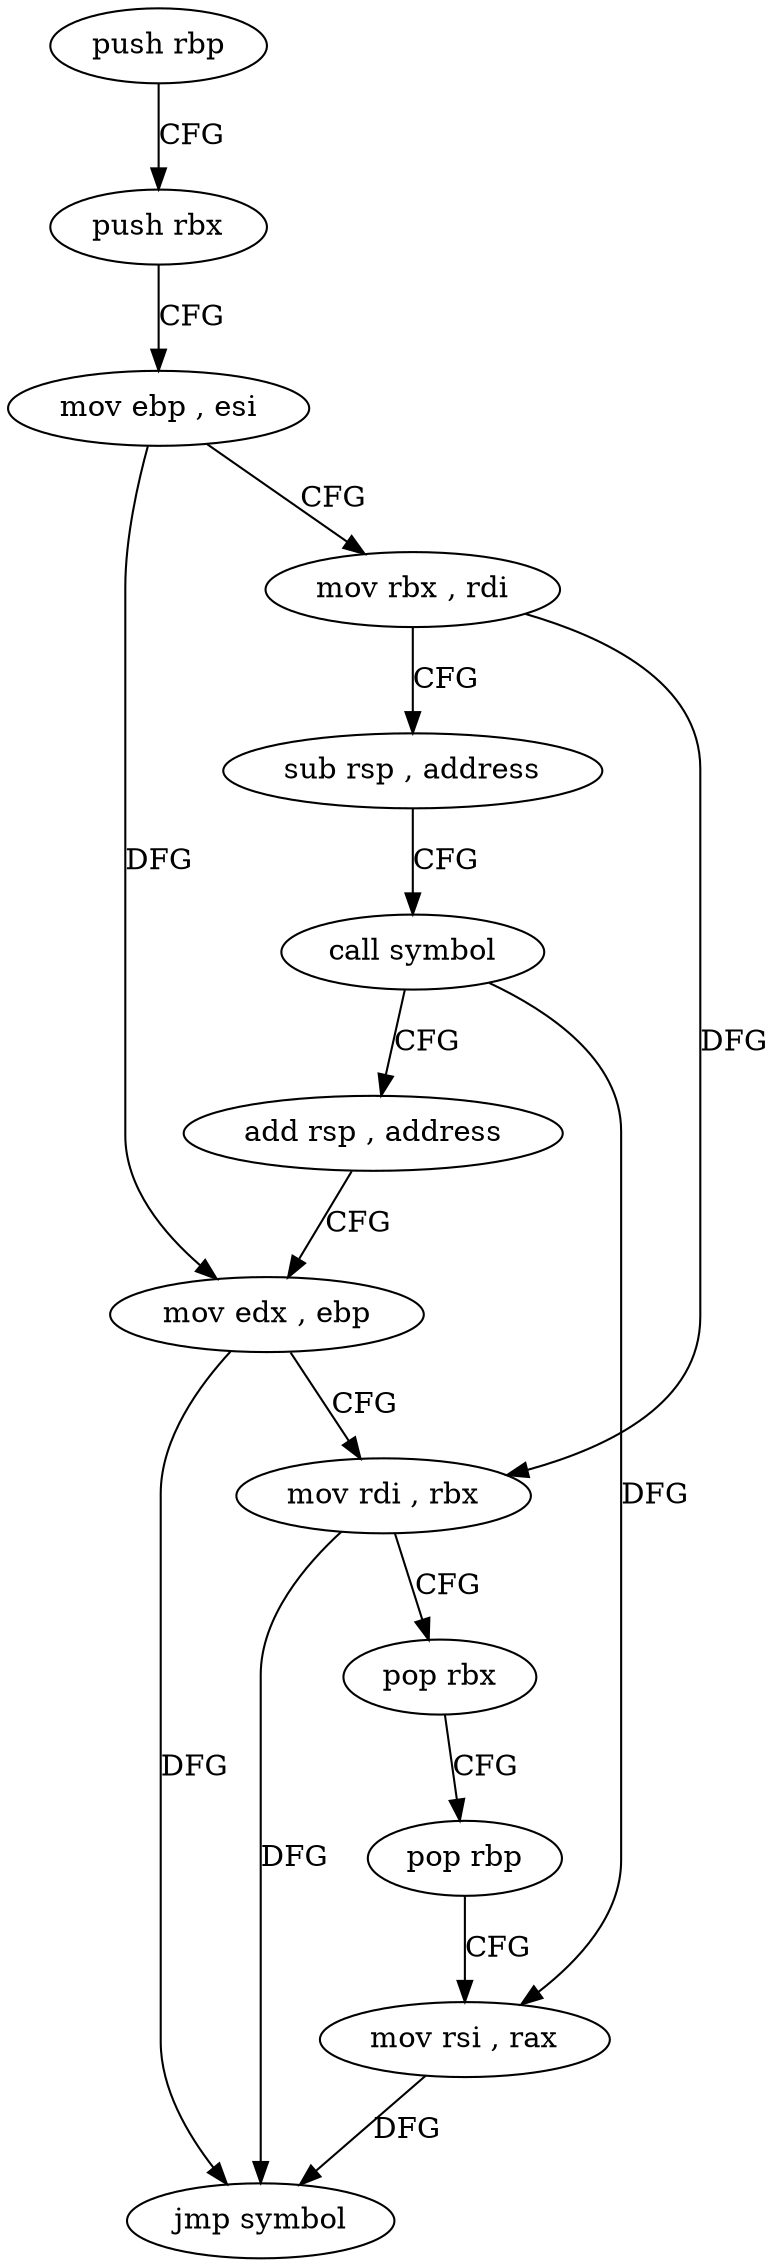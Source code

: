 digraph "func" {
"4295840" [label = "push rbp" ]
"4295841" [label = "push rbx" ]
"4295842" [label = "mov ebp , esi" ]
"4295844" [label = "mov rbx , rdi" ]
"4295847" [label = "sub rsp , address" ]
"4295851" [label = "call symbol" ]
"4295856" [label = "add rsp , address" ]
"4295860" [label = "mov edx , ebp" ]
"4295862" [label = "mov rdi , rbx" ]
"4295865" [label = "pop rbx" ]
"4295866" [label = "pop rbp" ]
"4295867" [label = "mov rsi , rax" ]
"4295870" [label = "jmp symbol" ]
"4295840" -> "4295841" [ label = "CFG" ]
"4295841" -> "4295842" [ label = "CFG" ]
"4295842" -> "4295844" [ label = "CFG" ]
"4295842" -> "4295860" [ label = "DFG" ]
"4295844" -> "4295847" [ label = "CFG" ]
"4295844" -> "4295862" [ label = "DFG" ]
"4295847" -> "4295851" [ label = "CFG" ]
"4295851" -> "4295856" [ label = "CFG" ]
"4295851" -> "4295867" [ label = "DFG" ]
"4295856" -> "4295860" [ label = "CFG" ]
"4295860" -> "4295862" [ label = "CFG" ]
"4295860" -> "4295870" [ label = "DFG" ]
"4295862" -> "4295865" [ label = "CFG" ]
"4295862" -> "4295870" [ label = "DFG" ]
"4295865" -> "4295866" [ label = "CFG" ]
"4295866" -> "4295867" [ label = "CFG" ]
"4295867" -> "4295870" [ label = "DFG" ]
}
